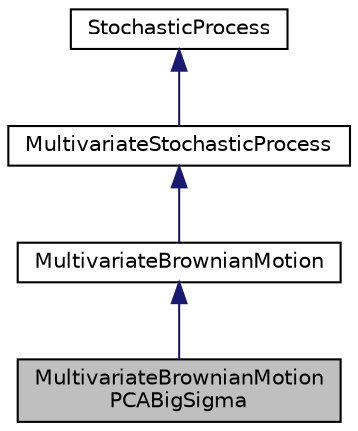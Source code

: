 digraph "MultivariateBrownianMotionPCABigSigma"
{
 // INTERACTIVE_SVG=YES
  bgcolor="transparent";
  edge [fontname="Helvetica",fontsize="10",labelfontname="Helvetica",labelfontsize="10"];
  node [fontname="Helvetica",fontsize="10",shape=record];
  Node0 [label="MultivariateBrownianMotion\lPCABigSigma",height=0.2,width=0.4,color="black", fillcolor="grey75", style="filled", fontcolor="black"];
  Node1 -> Node0 [dir="back",color="midnightblue",fontsize="10",style="solid",fontname="Helvetica"];
  Node1 [label="MultivariateBrownianMotion",height=0.2,width=0.4,color="black",URL="$classumontreal_1_1ssj_1_1stochprocess_1_1MultivariateBrownianMotion.html",tooltip="This class represents a multivariate Brownian motion process , sampled at times . ..."];
  Node2 -> Node1 [dir="back",color="midnightblue",fontsize="10",style="solid",fontname="Helvetica"];
  Node2 [label="MultivariateStochasticProcess",height=0.2,width=0.4,color="black",URL="$classumontreal_1_1ssj_1_1stochprocess_1_1MultivariateStochasticProcess.html",tooltip="This class is a multivariate version of StochasticProcess where the process evolves in the -dimension..."];
  Node3 -> Node2 [dir="back",color="midnightblue",fontsize="10",style="solid",fontname="Helvetica"];
  Node3 [label="StochasticProcess",height=0.2,width=0.4,color="black",URL="$classumontreal_1_1ssj_1_1stochprocess_1_1StochasticProcess.html",tooltip="Abstract base class for a stochastic process  sampled (or observed) at a finite number of time points..."];
}
